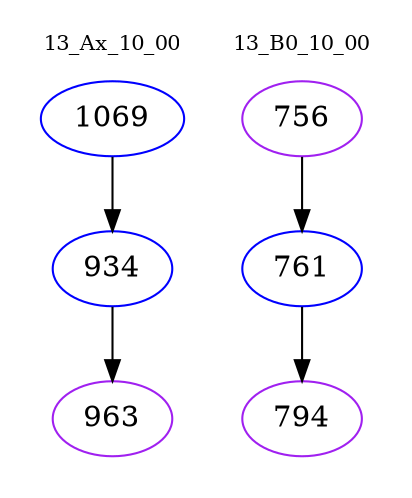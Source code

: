 digraph{
subgraph cluster_0 {
color = white
label = "13_Ax_10_00";
fontsize=10;
T0_1069 [label="1069", color="blue"]
T0_1069 -> T0_934 [color="black"]
T0_934 [label="934", color="blue"]
T0_934 -> T0_963 [color="black"]
T0_963 [label="963", color="purple"]
}
subgraph cluster_1 {
color = white
label = "13_B0_10_00";
fontsize=10;
T1_756 [label="756", color="purple"]
T1_756 -> T1_761 [color="black"]
T1_761 [label="761", color="blue"]
T1_761 -> T1_794 [color="black"]
T1_794 [label="794", color="purple"]
}
}
